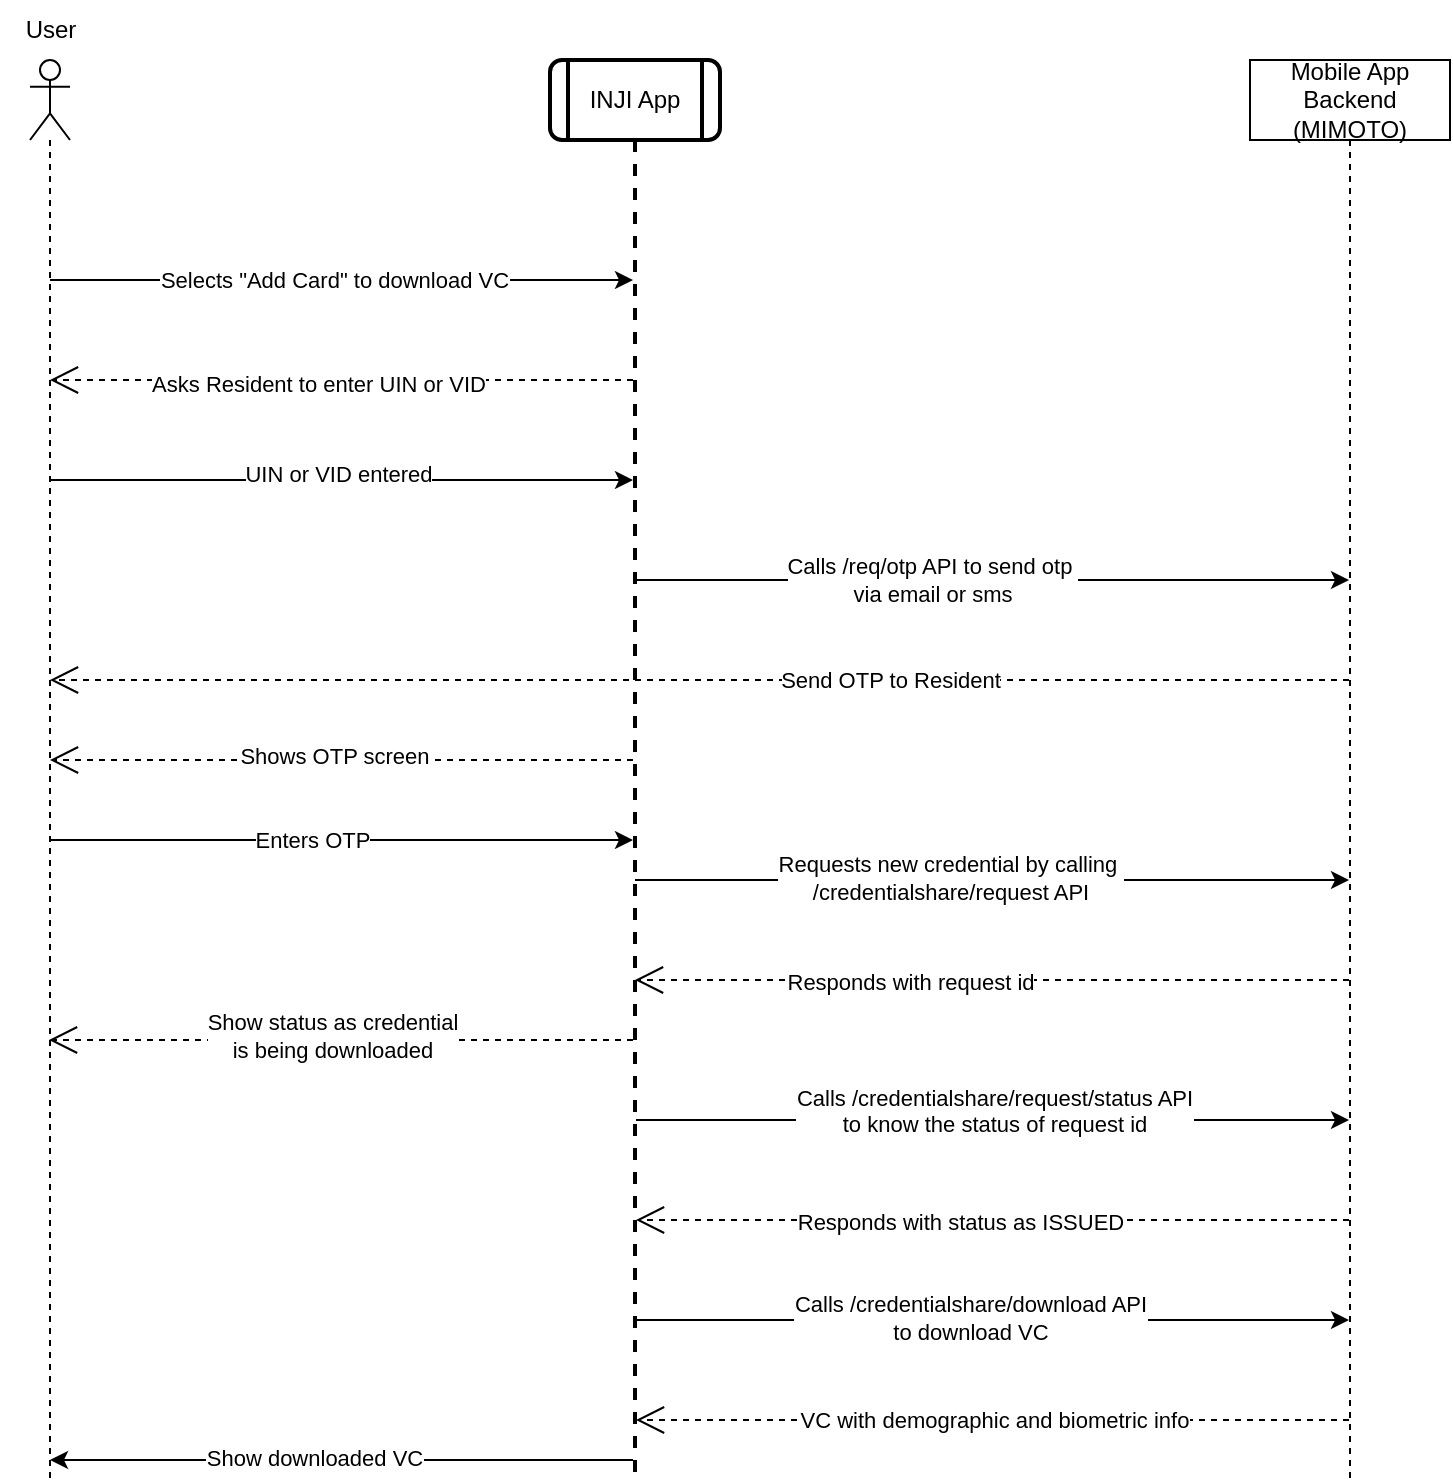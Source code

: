 <mxfile version="21.0.6" type="device"><diagram name="Page-1" id="2YBvvXClWsGukQMizWep"><mxGraphModel dx="984" dy="589" grid="1" gridSize="10" guides="1" tooltips="1" connect="1" arrows="1" fold="1" page="1" pageScale="1" pageWidth="850" pageHeight="1100" math="0" shadow="0"><root><mxCell id="0"/><mxCell id="1" parent="0"/><mxCell id="qhv7NjbM32jAwJldEwnx-1" style="edgeStyle=elbowEdgeStyle;rounded=0;orthogonalLoop=1;jettySize=auto;html=1;elbow=horizontal;curved=0;" edge="1" parent="1" source="O33Dg_AS-0g0KVgm5leG-6" target="O33Dg_AS-0g0KVgm5leG-10"><mxGeometry relative="1" as="geometry"><Array as="points"><mxPoint x="200" y="160"/></Array></mxGeometry></mxCell><mxCell id="qhv7NjbM32jAwJldEwnx-2" value="Selects &quot;Add Card&quot; to download VC" style="edgeLabel;html=1;align=center;verticalAlign=middle;resizable=0;points=[];" vertex="1" connectable="0" parent="qhv7NjbM32jAwJldEwnx-1"><mxGeometry x="-0.291" relative="1" as="geometry"><mxPoint x="38" as="offset"/></mxGeometry></mxCell><mxCell id="qhv7NjbM32jAwJldEwnx-7" style="edgeStyle=elbowEdgeStyle;rounded=0;orthogonalLoop=1;jettySize=auto;html=1;elbow=horizontal;curved=0;" edge="1" parent="1" source="O33Dg_AS-0g0KVgm5leG-6" target="O33Dg_AS-0g0KVgm5leG-10"><mxGeometry relative="1" as="geometry"><Array as="points"><mxPoint x="230" y="260"/></Array></mxGeometry></mxCell><mxCell id="qhv7NjbM32jAwJldEwnx-8" value="UIN or VID entered" style="edgeLabel;html=1;align=center;verticalAlign=middle;resizable=0;points=[];" vertex="1" connectable="0" parent="qhv7NjbM32jAwJldEwnx-7"><mxGeometry x="-0.017" y="3" relative="1" as="geometry"><mxPoint as="offset"/></mxGeometry></mxCell><mxCell id="qhv7NjbM32jAwJldEwnx-19" style="edgeStyle=elbowEdgeStyle;rounded=0;orthogonalLoop=1;jettySize=auto;html=1;elbow=vertical;curved=0;" edge="1" parent="1" source="O33Dg_AS-0g0KVgm5leG-6" target="O33Dg_AS-0g0KVgm5leG-10"><mxGeometry relative="1" as="geometry"><Array as="points"><mxPoint x="280" y="440"/></Array></mxGeometry></mxCell><mxCell id="qhv7NjbM32jAwJldEwnx-20" value="Enters OTP" style="edgeLabel;html=1;align=center;verticalAlign=middle;resizable=0;points=[];" vertex="1" connectable="0" parent="qhv7NjbM32jAwJldEwnx-19"><mxGeometry x="0.284" y="-2" relative="1" as="geometry"><mxPoint x="-56" y="-2" as="offset"/></mxGeometry></mxCell><mxCell id="O33Dg_AS-0g0KVgm5leG-6" value="" style="shape=umlLifeline;perimeter=lifelinePerimeter;whiteSpace=wrap;html=1;container=1;dropTarget=0;collapsible=0;recursiveResize=0;outlineConnect=0;portConstraint=eastwest;newEdgeStyle={&quot;edgeStyle&quot;:&quot;elbowEdgeStyle&quot;,&quot;elbow&quot;:&quot;vertical&quot;,&quot;curved&quot;:0,&quot;rounded&quot;:0};participant=umlActor;fontStyle=0" parent="1" vertex="1"><mxGeometry x="100" y="50" width="20" height="710" as="geometry"/></mxCell><mxCell id="O33Dg_AS-0g0KVgm5leG-8" value="User" style="text;html=1;align=center;verticalAlign=middle;resizable=0;points=[];autosize=1;strokeColor=none;fillColor=none;" parent="1" vertex="1"><mxGeometry x="85" y="20" width="50" height="30" as="geometry"/></mxCell><mxCell id="qhv7NjbM32jAwJldEwnx-3" style="edgeStyle=elbowEdgeStyle;rounded=1;orthogonalLoop=1;jettySize=auto;html=1;elbow=horizontal;curved=0;endArrow=open;endSize=12;dashed=1;" edge="1" parent="1" source="O33Dg_AS-0g0KVgm5leG-10" target="O33Dg_AS-0g0KVgm5leG-6"><mxGeometry relative="1" as="geometry"><Array as="points"><mxPoint x="220" y="210"/></Array></mxGeometry></mxCell><mxCell id="qhv7NjbM32jAwJldEwnx-6" value="Asks Resident to enter UIN or VID" style="edgeLabel;html=1;align=center;verticalAlign=middle;resizable=0;points=[];" vertex="1" connectable="0" parent="qhv7NjbM32jAwJldEwnx-3"><mxGeometry x="0.092" y="2" relative="1" as="geometry"><mxPoint x="1" as="offset"/></mxGeometry></mxCell><mxCell id="qhv7NjbM32jAwJldEwnx-9" style="edgeStyle=elbowEdgeStyle;rounded=0;orthogonalLoop=1;jettySize=auto;html=1;elbow=vertical;curved=0;" edge="1" parent="1" source="O33Dg_AS-0g0KVgm5leG-10" target="O33Dg_AS-0g0KVgm5leG-20"><mxGeometry relative="1" as="geometry"><Array as="points"><mxPoint x="670" y="310"/></Array></mxGeometry></mxCell><mxCell id="qhv7NjbM32jAwJldEwnx-10" value="Calls&amp;nbsp;/req/otp API to send otp&amp;nbsp;&lt;br&gt;via email or sms" style="edgeLabel;html=1;align=center;verticalAlign=middle;resizable=0;points=[];" vertex="1" connectable="0" parent="qhv7NjbM32jAwJldEwnx-9"><mxGeometry x="-0.011" relative="1" as="geometry"><mxPoint x="-29" as="offset"/></mxGeometry></mxCell><mxCell id="qhv7NjbM32jAwJldEwnx-15" style="edgeStyle=elbowEdgeStyle;rounded=1;orthogonalLoop=1;jettySize=auto;html=1;elbow=vertical;curved=0;endArrow=open;endSize=12;dashed=1;" edge="1" parent="1" source="O33Dg_AS-0g0KVgm5leG-10" target="O33Dg_AS-0g0KVgm5leG-6"><mxGeometry relative="1" as="geometry"><Array as="points"><mxPoint x="310" y="400"/><mxPoint x="340" y="430"/><mxPoint x="280" y="380"/></Array></mxGeometry></mxCell><mxCell id="qhv7NjbM32jAwJldEwnx-16" value="Shows OTP screen" style="edgeLabel;html=1;align=center;verticalAlign=middle;resizable=0;points=[];" vertex="1" connectable="0" parent="qhv7NjbM32jAwJldEwnx-15"><mxGeometry x="0.36" y="-2" relative="1" as="geometry"><mxPoint x="48" as="offset"/></mxGeometry></mxCell><mxCell id="qhv7NjbM32jAwJldEwnx-22" style="edgeStyle=elbowEdgeStyle;rounded=0;orthogonalLoop=1;jettySize=auto;html=1;elbow=vertical;curved=0;" edge="1" parent="1"><mxGeometry relative="1" as="geometry"><mxPoint x="402.5" y="460" as="sourcePoint"/><mxPoint x="759.5" y="460" as="targetPoint"/></mxGeometry></mxCell><mxCell id="qhv7NjbM32jAwJldEwnx-23" value="Requests new credential by calling&amp;nbsp;&lt;br&gt;/credentialshare/request API" style="edgeLabel;html=1;align=center;verticalAlign=middle;resizable=0;points=[];" vertex="1" connectable="0" parent="qhv7NjbM32jAwJldEwnx-22"><mxGeometry x="-0.112" y="1" relative="1" as="geometry"><mxPoint x="-1" as="offset"/></mxGeometry></mxCell><mxCell id="qhv7NjbM32jAwJldEwnx-26" style="edgeStyle=elbowEdgeStyle;rounded=1;orthogonalLoop=1;jettySize=auto;html=1;elbow=vertical;curved=0;endArrow=open;endSize=12;dashed=1;" edge="1" parent="1"><mxGeometry relative="1" as="geometry"><mxPoint x="401.5" y="540" as="sourcePoint"/><mxPoint x="109.5" y="540" as="targetPoint"/></mxGeometry></mxCell><mxCell id="qhv7NjbM32jAwJldEwnx-27" value="Show status as credential&lt;br&gt;is being downloaded" style="edgeLabel;html=1;align=center;verticalAlign=middle;resizable=0;points=[];" vertex="1" connectable="0" parent="qhv7NjbM32jAwJldEwnx-26"><mxGeometry x="0.243" y="-2" relative="1" as="geometry"><mxPoint x="31" as="offset"/></mxGeometry></mxCell><mxCell id="qhv7NjbM32jAwJldEwnx-28" style="edgeStyle=elbowEdgeStyle;rounded=0;orthogonalLoop=1;jettySize=auto;html=1;elbow=vertical;curved=0;" edge="1" parent="1" source="O33Dg_AS-0g0KVgm5leG-10" target="O33Dg_AS-0g0KVgm5leG-20"><mxGeometry relative="1" as="geometry"><Array as="points"><mxPoint x="650" y="580"/></Array></mxGeometry></mxCell><mxCell id="qhv7NjbM32jAwJldEwnx-29" value="Calls&amp;nbsp;/credentialshare/request/status API&lt;br&gt;to know the status of request id&lt;br&gt;&amp;nbsp;" style="edgeLabel;html=1;align=center;verticalAlign=middle;resizable=0;points=[];" vertex="1" connectable="0" parent="qhv7NjbM32jAwJldEwnx-28"><mxGeometry x="-0.213" y="-2" relative="1" as="geometry"><mxPoint x="38" as="offset"/></mxGeometry></mxCell><mxCell id="qhv7NjbM32jAwJldEwnx-32" style="edgeStyle=elbowEdgeStyle;rounded=0;orthogonalLoop=1;jettySize=auto;html=1;elbow=vertical;curved=0;" edge="1" parent="1" source="O33Dg_AS-0g0KVgm5leG-10" target="O33Dg_AS-0g0KVgm5leG-20"><mxGeometry relative="1" as="geometry"><Array as="points"><mxPoint x="690" y="680"/></Array></mxGeometry></mxCell><mxCell id="qhv7NjbM32jAwJldEwnx-33" value="Calls&amp;nbsp;/credentialshare/download API&lt;br&gt;to download VC" style="edgeLabel;html=1;align=center;verticalAlign=middle;resizable=0;points=[];" vertex="1" connectable="0" parent="qhv7NjbM32jAwJldEwnx-32"><mxGeometry x="-0.006" y="2" relative="1" as="geometry"><mxPoint x="-10" y="1" as="offset"/></mxGeometry></mxCell><mxCell id="qhv7NjbM32jAwJldEwnx-36" style="edgeStyle=elbowEdgeStyle;rounded=0;orthogonalLoop=1;jettySize=auto;html=1;elbow=vertical;curved=0;" edge="1" parent="1" source="O33Dg_AS-0g0KVgm5leG-10" target="O33Dg_AS-0g0KVgm5leG-6"><mxGeometry relative="1" as="geometry"><Array as="points"><mxPoint x="210" y="750"/></Array></mxGeometry></mxCell><mxCell id="qhv7NjbM32jAwJldEwnx-37" value="Show downloaded VC" style="edgeLabel;html=1;align=center;verticalAlign=middle;resizable=0;points=[];" vertex="1" connectable="0" parent="qhv7NjbM32jAwJldEwnx-36"><mxGeometry x="0.401" y="-1" relative="1" as="geometry"><mxPoint x="44" as="offset"/></mxGeometry></mxCell><mxCell id="O33Dg_AS-0g0KVgm5leG-10" value="INJI App" style="shape=umlLifeline;perimeter=lifelinePerimeter;whiteSpace=wrap;html=1;container=1;dropTarget=0;collapsible=0;recursiveResize=0;outlineConnect=0;portConstraint=eastwest;newEdgeStyle={&quot;edgeStyle&quot;:&quot;elbowEdgeStyle&quot;,&quot;elbow&quot;:&quot;vertical&quot;,&quot;curved&quot;:0,&quot;rounded&quot;:0};participant=process;verticalAlign=middle;strokeColor=default;shadow=0;dashed=0;strokeWidth=2;labelBackgroundColor=#ffffff;fillColor=default;fontColor=default;sketch=0;gradientColor=none;fontStyle=0;rounded=1;" parent="1" vertex="1"><mxGeometry x="360" y="50" width="85" height="710" as="geometry"/></mxCell><mxCell id="qhv7NjbM32jAwJldEwnx-17" style="edgeStyle=elbowEdgeStyle;rounded=1;orthogonalLoop=1;jettySize=auto;html=1;elbow=vertical;curved=0;endArrow=open;endSize=12;dashed=1;" edge="1" parent="1" source="O33Dg_AS-0g0KVgm5leG-20" target="O33Dg_AS-0g0KVgm5leG-6"><mxGeometry relative="1" as="geometry"><Array as="points"><mxPoint x="380" y="360"/><mxPoint x="270" y="340"/></Array></mxGeometry></mxCell><mxCell id="qhv7NjbM32jAwJldEwnx-18" value="Send OTP to Resident" style="edgeLabel;html=1;align=center;verticalAlign=middle;resizable=0;points=[];" vertex="1" connectable="0" parent="qhv7NjbM32jAwJldEwnx-17"><mxGeometry x="-0.223" y="3" relative="1" as="geometry"><mxPoint x="23" y="-3" as="offset"/></mxGeometry></mxCell><mxCell id="qhv7NjbM32jAwJldEwnx-24" style="edgeStyle=elbowEdgeStyle;rounded=1;orthogonalLoop=1;jettySize=auto;html=1;elbow=vertical;curved=0;endArrow=open;endSize=12;dashed=1;" edge="1" parent="1"><mxGeometry relative="1" as="geometry"><mxPoint x="759.5" y="510" as="sourcePoint"/><mxPoint x="402.5" y="510" as="targetPoint"/></mxGeometry></mxCell><mxCell id="qhv7NjbM32jAwJldEwnx-25" value="Responds with request id" style="edgeLabel;html=1;align=center;verticalAlign=middle;resizable=0;points=[];" vertex="1" connectable="0" parent="qhv7NjbM32jAwJldEwnx-24"><mxGeometry x="0.314" y="1" relative="1" as="geometry"><mxPoint x="15" as="offset"/></mxGeometry></mxCell><mxCell id="qhv7NjbM32jAwJldEwnx-30" style="edgeStyle=elbowEdgeStyle;rounded=1;orthogonalLoop=1;jettySize=auto;html=1;elbow=vertical;curved=0;endArrow=open;endSize=12;dashed=1;" edge="1" parent="1" source="O33Dg_AS-0g0KVgm5leG-20" target="O33Dg_AS-0g0KVgm5leG-10"><mxGeometry relative="1" as="geometry"><Array as="points"><mxPoint x="550" y="630"/></Array></mxGeometry></mxCell><mxCell id="qhv7NjbM32jAwJldEwnx-31" value="Responds with status as ISSUED" style="edgeLabel;html=1;align=center;verticalAlign=middle;resizable=0;points=[];" vertex="1" connectable="0" parent="qhv7NjbM32jAwJldEwnx-30"><mxGeometry x="0.095" y="1" relative="1" as="geometry"><mxPoint as="offset"/></mxGeometry></mxCell><mxCell id="qhv7NjbM32jAwJldEwnx-34" style="edgeStyle=elbowEdgeStyle;rounded=1;orthogonalLoop=1;jettySize=auto;html=1;elbow=vertical;curved=0;endArrow=open;endSize=12;dashed=1;" edge="1" parent="1" source="O33Dg_AS-0g0KVgm5leG-20" target="O33Dg_AS-0g0KVgm5leG-10"><mxGeometry relative="1" as="geometry"><Array as="points"><mxPoint x="510" y="730"/></Array></mxGeometry></mxCell><mxCell id="qhv7NjbM32jAwJldEwnx-35" value="VC with demographic and biometric info" style="edgeLabel;html=1;align=center;verticalAlign=middle;resizable=0;points=[];" vertex="1" connectable="0" parent="qhv7NjbM32jAwJldEwnx-34"><mxGeometry x="0.218" y="2" relative="1" as="geometry"><mxPoint x="39" y="-2" as="offset"/></mxGeometry></mxCell><mxCell id="O33Dg_AS-0g0KVgm5leG-20" value="Mobile App Backend&lt;br&gt;(MIMOTO)" style="shape=umlLifeline;perimeter=lifelinePerimeter;whiteSpace=wrap;html=1;container=1;dropTarget=0;collapsible=0;recursiveResize=0;outlineConnect=0;portConstraint=eastwest;newEdgeStyle={&quot;edgeStyle&quot;:&quot;elbowEdgeStyle&quot;,&quot;elbow&quot;:&quot;vertical&quot;,&quot;curved&quot;:0,&quot;rounded&quot;:0};" parent="1" vertex="1"><mxGeometry x="710" y="50" width="100" height="710" as="geometry"/></mxCell></root></mxGraphModel></diagram></mxfile>